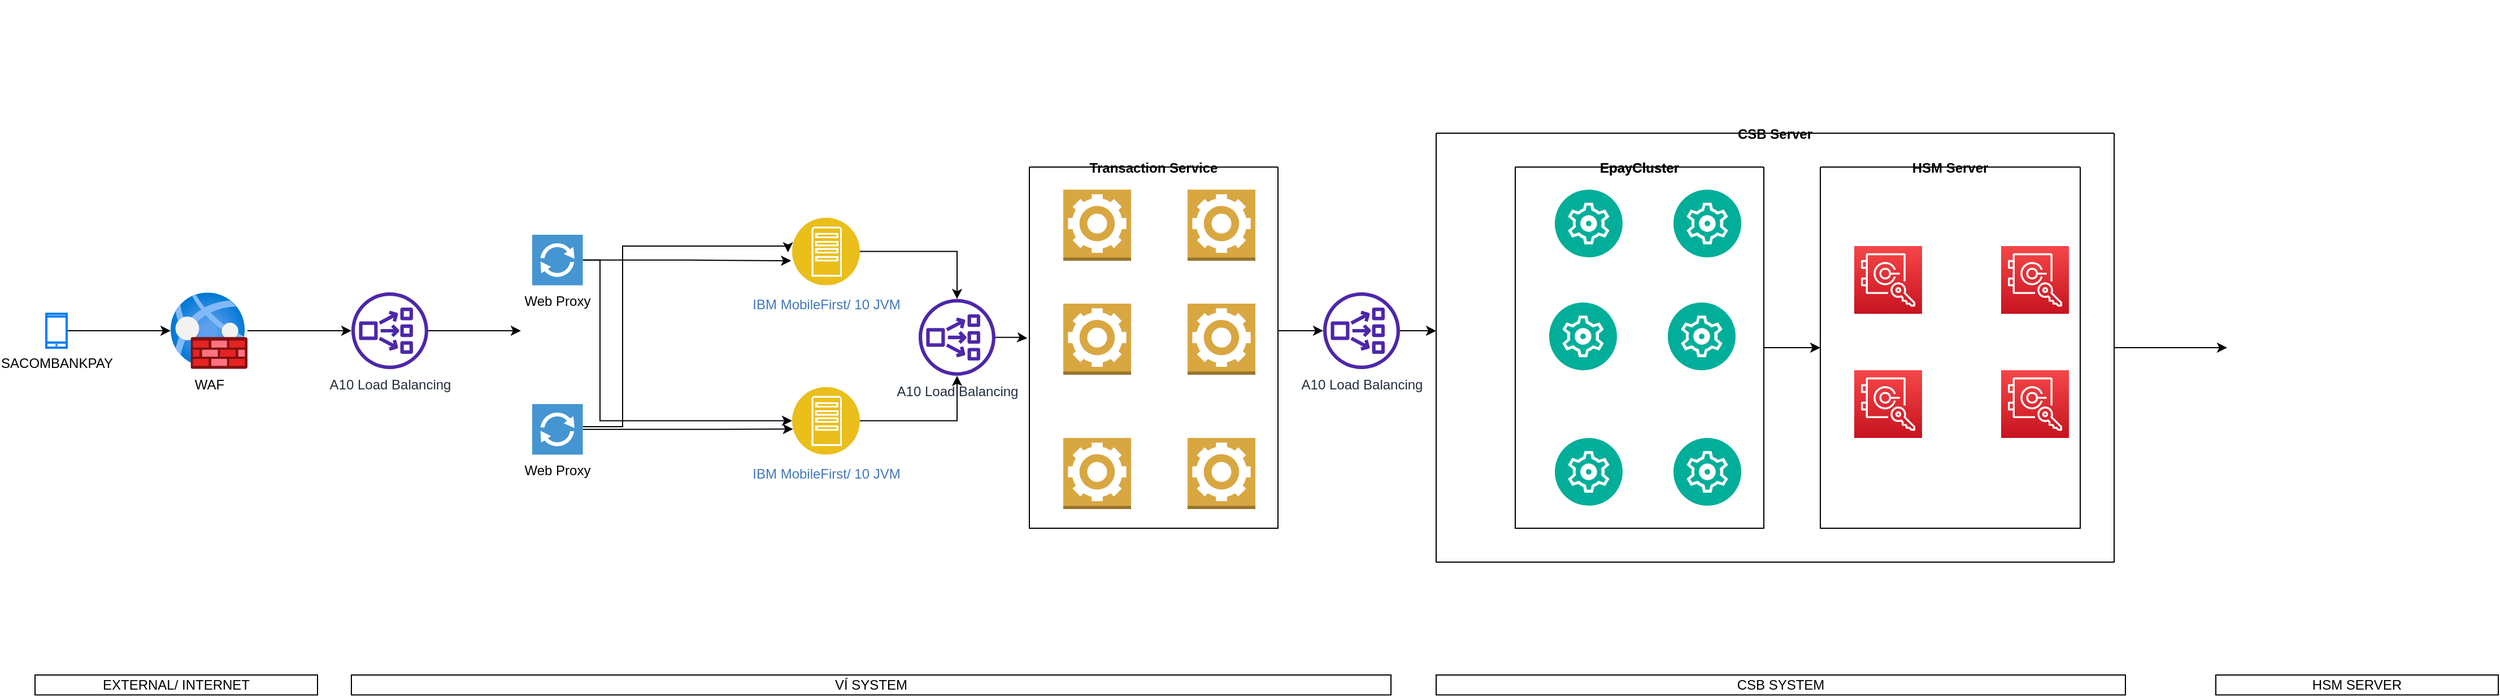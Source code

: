 <mxfile version="20.0.1" type="github"><diagram id="lhqmG_67Y5TU1du-351R" name="Page-1"><mxGraphModel dx="2907" dy="1770" grid="1" gridSize="10" guides="1" tooltips="1" connect="1" arrows="1" fold="1" page="1" pageScale="1" pageWidth="850" pageHeight="1100" math="0" shadow="0"><root><mxCell id="0"/><mxCell id="1" parent="0"/><mxCell id="WYunVcWs6EY9W34QWZgX-109" style="edgeStyle=orthogonalEdgeStyle;rounded=0;orthogonalLoop=1;jettySize=auto;html=1;" edge="1" parent="1" source="WYunVcWs6EY9W34QWZgX-1" target="WYunVcWs6EY9W34QWZgX-2"><mxGeometry relative="1" as="geometry"/></mxCell><mxCell id="WYunVcWs6EY9W34QWZgX-1" value="SACOMBANKPAY" style="html=1;verticalLabelPosition=bottom;align=center;labelBackgroundColor=#ffffff;verticalAlign=top;strokeWidth=2;strokeColor=#0080F0;shadow=0;dashed=0;shape=mxgraph.ios7.icons.smartphone;" vertex="1" parent="1"><mxGeometry x="10" y="180" width="18" height="30" as="geometry"/></mxCell><mxCell id="WYunVcWs6EY9W34QWZgX-108" style="edgeStyle=orthogonalEdgeStyle;rounded=0;orthogonalLoop=1;jettySize=auto;html=1;" edge="1" parent="1" source="WYunVcWs6EY9W34QWZgX-2" target="WYunVcWs6EY9W34QWZgX-3"><mxGeometry relative="1" as="geometry"/></mxCell><mxCell id="WYunVcWs6EY9W34QWZgX-2" value="WAF" style="aspect=fixed;html=1;points=[];align=center;image;fontSize=12;image=img/lib/azure2/networking/Web_Application_Firewall_Policies_WAF.svg;" vertex="1" parent="1"><mxGeometry x="120" y="161" width="68" height="68" as="geometry"/></mxCell><mxCell id="WYunVcWs6EY9W34QWZgX-107" style="edgeStyle=orthogonalEdgeStyle;rounded=0;orthogonalLoop=1;jettySize=auto;html=1;" edge="1" parent="1" source="WYunVcWs6EY9W34QWZgX-3"><mxGeometry relative="1" as="geometry"><mxPoint x="430" y="195" as="targetPoint"/></mxGeometry></mxCell><mxCell id="WYunVcWs6EY9W34QWZgX-3" value="A10 Load Balancing" style="sketch=0;outlineConnect=0;fontColor=#232F3E;gradientColor=none;fillColor=#4D27AA;strokeColor=none;dashed=0;verticalLabelPosition=bottom;verticalAlign=top;align=center;html=1;fontSize=12;fontStyle=0;aspect=fixed;pointerEvents=1;shape=mxgraph.aws4.network_load_balancer;" vertex="1" parent="1"><mxGeometry x="280" y="161" width="68" height="68" as="geometry"/></mxCell><mxCell id="WYunVcWs6EY9W34QWZgX-112" style="edgeStyle=orthogonalEdgeStyle;rounded=0;orthogonalLoop=1;jettySize=auto;html=1;entryX=-0.014;entryY=0.637;entryDx=0;entryDy=0;entryPerimeter=0;" edge="1" parent="1" source="WYunVcWs6EY9W34QWZgX-4" target="WYunVcWs6EY9W34QWZgX-6"><mxGeometry relative="1" as="geometry"/></mxCell><mxCell id="WYunVcWs6EY9W34QWZgX-113" style="edgeStyle=orthogonalEdgeStyle;rounded=0;orthogonalLoop=1;jettySize=auto;html=1;entryX=0;entryY=0.5;entryDx=0;entryDy=0;" edge="1" parent="1" source="WYunVcWs6EY9W34QWZgX-4" target="WYunVcWs6EY9W34QWZgX-7"><mxGeometry relative="1" as="geometry"><Array as="points"><mxPoint x="500" y="132"/><mxPoint x="500" y="275"/></Array></mxGeometry></mxCell><mxCell id="WYunVcWs6EY9W34QWZgX-4" value="Web Proxy" style="pointerEvents=1;shadow=0;dashed=0;html=1;strokeColor=none;fillColor=#4495D1;labelPosition=center;verticalLabelPosition=bottom;verticalAlign=top;align=center;outlineConnect=0;shape=mxgraph.veeam.2d.proxy;" vertex="1" parent="1"><mxGeometry x="440" y="110" width="44.8" height="44.8" as="geometry"/></mxCell><mxCell id="WYunVcWs6EY9W34QWZgX-110" style="edgeStyle=orthogonalEdgeStyle;rounded=0;orthogonalLoop=1;jettySize=auto;html=1;entryX=-0.062;entryY=0.513;entryDx=0;entryDy=0;entryPerimeter=0;" edge="1" parent="1" source="WYunVcWs6EY9W34QWZgX-5" target="WYunVcWs6EY9W34QWZgX-6"><mxGeometry relative="1" as="geometry"><Array as="points"><mxPoint x="520" y="280"/><mxPoint x="520" y="120"/><mxPoint x="666" y="120"/></Array></mxGeometry></mxCell><mxCell id="WYunVcWs6EY9W34QWZgX-111" style="edgeStyle=orthogonalEdgeStyle;rounded=0;orthogonalLoop=1;jettySize=auto;html=1;entryX=0.014;entryY=0.622;entryDx=0;entryDy=0;entryPerimeter=0;" edge="1" parent="1" source="WYunVcWs6EY9W34QWZgX-5" target="WYunVcWs6EY9W34QWZgX-7"><mxGeometry relative="1" as="geometry"/></mxCell><mxCell id="WYunVcWs6EY9W34QWZgX-5" value="Web Proxy" style="pointerEvents=1;shadow=0;dashed=0;html=1;strokeColor=none;fillColor=#4495D1;labelPosition=center;verticalLabelPosition=bottom;verticalAlign=top;align=center;outlineConnect=0;shape=mxgraph.veeam.2d.proxy;" vertex="1" parent="1"><mxGeometry x="440" y="260" width="44.8" height="44.8" as="geometry"/></mxCell><mxCell id="WYunVcWs6EY9W34QWZgX-16" value="" style="group" vertex="1" connectable="0" parent="1"><mxGeometry x="910" y="70" width="185" height="290" as="geometry"/></mxCell><mxCell id="WYunVcWs6EY9W34QWZgX-8" value="" style="outlineConnect=0;dashed=0;verticalLabelPosition=bottom;verticalAlign=top;align=center;html=1;shape=mxgraph.aws3.worker;fillColor=#D9A741;gradientColor=none;" vertex="1" parent="WYunVcWs6EY9W34QWZgX-16"><mxGeometry width="60" height="63" as="geometry"/></mxCell><mxCell id="WYunVcWs6EY9W34QWZgX-9" value="" style="outlineConnect=0;dashed=0;verticalLabelPosition=bottom;verticalAlign=top;align=center;html=1;shape=mxgraph.aws3.worker;fillColor=#D9A741;gradientColor=none;" vertex="1" parent="WYunVcWs6EY9W34QWZgX-16"><mxGeometry x="110" width="60" height="63" as="geometry"/></mxCell><mxCell id="WYunVcWs6EY9W34QWZgX-10" value="" style="outlineConnect=0;dashed=0;verticalLabelPosition=bottom;verticalAlign=top;align=center;html=1;shape=mxgraph.aws3.worker;fillColor=#D9A741;gradientColor=none;" vertex="1" parent="WYunVcWs6EY9W34QWZgX-16"><mxGeometry y="101" width="60" height="63" as="geometry"/></mxCell><mxCell id="WYunVcWs6EY9W34QWZgX-11" value="" style="outlineConnect=0;dashed=0;verticalLabelPosition=bottom;verticalAlign=top;align=center;html=1;shape=mxgraph.aws3.worker;fillColor=#D9A741;gradientColor=none;" vertex="1" parent="WYunVcWs6EY9W34QWZgX-16"><mxGeometry x="110" y="101" width="60" height="63" as="geometry"/></mxCell><mxCell id="WYunVcWs6EY9W34QWZgX-12" value="" style="outlineConnect=0;dashed=0;verticalLabelPosition=bottom;verticalAlign=top;align=center;html=1;shape=mxgraph.aws3.worker;fillColor=#D9A741;gradientColor=none;" vertex="1" parent="WYunVcWs6EY9W34QWZgX-16"><mxGeometry y="220" width="60" height="63" as="geometry"/></mxCell><mxCell id="WYunVcWs6EY9W34QWZgX-15" value="" style="outlineConnect=0;dashed=0;verticalLabelPosition=bottom;verticalAlign=top;align=center;html=1;shape=mxgraph.aws3.worker;fillColor=#D9A741;gradientColor=none;" vertex="1" parent="WYunVcWs6EY9W34QWZgX-16"><mxGeometry x="110" y="220" width="60" height="63" as="geometry"/></mxCell><mxCell id="WYunVcWs6EY9W34QWZgX-17" value="" style="group" vertex="1" connectable="0" parent="1"><mxGeometry x="670" y="94.8" width="60" height="210" as="geometry"/></mxCell><mxCell id="WYunVcWs6EY9W34QWZgX-6" value="IBM MobileFirst/ 10 JVM" style="aspect=fixed;perimeter=ellipsePerimeter;html=1;align=center;shadow=0;dashed=0;fontColor=#4277BB;labelBackgroundColor=#ffffff;fontSize=12;spacingTop=3;image;image=img/lib/ibm/applications/app_server.svg;" vertex="1" parent="WYunVcWs6EY9W34QWZgX-17"><mxGeometry width="60" height="60" as="geometry"/></mxCell><mxCell id="WYunVcWs6EY9W34QWZgX-7" value="IBM MobileFirst/ 10 JVM" style="aspect=fixed;perimeter=ellipsePerimeter;html=1;align=center;shadow=0;dashed=0;fontColor=#4277BB;labelBackgroundColor=#ffffff;fontSize=12;spacingTop=3;image;image=img/lib/ibm/applications/app_server.svg;" vertex="1" parent="WYunVcWs6EY9W34QWZgX-17"><mxGeometry y="150" width="60" height="60" as="geometry"/></mxCell><mxCell id="WYunVcWs6EY9W34QWZgX-94" style="edgeStyle=orthogonalEdgeStyle;rounded=0;orthogonalLoop=1;jettySize=auto;html=1;exitX=1;exitY=0.5;exitDx=0;exitDy=0;" edge="1" parent="1" source="WYunVcWs6EY9W34QWZgX-18" target="WYunVcWs6EY9W34QWZgX-93"><mxGeometry relative="1" as="geometry"><Array as="points"><mxPoint x="1100" y="195"/></Array></mxGeometry></mxCell><mxCell id="WYunVcWs6EY9W34QWZgX-18" value="Transaction Service" style="swimlane;startSize=0;" vertex="1" collapsed="1" parent="1"><mxGeometry x="880" y="50" width="220" height="320" as="geometry"><mxRectangle x="-15" y="-20" width="200" height="310" as="alternateBounds"/></mxGeometry></mxCell><mxCell id="WYunVcWs6EY9W34QWZgX-79" value="" style="shape=image;verticalLabelPosition=bottom;labelBackgroundColor=default;verticalAlign=top;aspect=fixed;imageAspect=0;image=https://veracompadria.com/wp-content/uploads/2018/01/Hardware-Security-Module-Icon-1.png;" vertex="1" parent="1"><mxGeometry x="1960" y="-97.06" width="139" height="139.46" as="geometry"/></mxCell><mxCell id="WYunVcWs6EY9W34QWZgX-81" value="" style="shape=image;verticalLabelPosition=bottom;labelBackgroundColor=default;verticalAlign=top;aspect=fixed;imageAspect=0;image=https://veracompadria.com/wp-content/uploads/2018/01/Hardware-Security-Module-Icon-1.png;" vertex="1" parent="1"><mxGeometry x="1960" y="10.27" width="139" height="139.46" as="geometry"/></mxCell><mxCell id="WYunVcWs6EY9W34QWZgX-82" value="" style="shape=image;verticalLabelPosition=bottom;labelBackgroundColor=default;verticalAlign=top;aspect=fixed;imageAspect=0;image=https://veracompadria.com/wp-content/uploads/2018/01/Hardware-Security-Module-Icon-1.png;" vertex="1" parent="1"><mxGeometry x="1970" y="127.6" width="139" height="139.46" as="geometry"/></mxCell><mxCell id="WYunVcWs6EY9W34QWZgX-83" value="" style="shape=image;verticalLabelPosition=bottom;labelBackgroundColor=default;verticalAlign=top;aspect=fixed;imageAspect=0;image=https://veracompadria.com/wp-content/uploads/2018/01/Hardware-Security-Module-Icon-1.png;" vertex="1" parent="1"><mxGeometry x="1970" y="234.93" width="139" height="139.46" as="geometry"/></mxCell><mxCell id="WYunVcWs6EY9W34QWZgX-84" value="" style="shape=image;verticalLabelPosition=bottom;labelBackgroundColor=default;verticalAlign=top;aspect=fixed;imageAspect=0;image=https://veracompadria.com/wp-content/uploads/2018/01/Hardware-Security-Module-Icon-1.png;" vertex="1" parent="1"><mxGeometry x="1970" y="347.6" width="139" height="139.46" as="geometry"/></mxCell><mxCell id="WYunVcWs6EY9W34QWZgX-85" value="" style="group" vertex="1" connectable="0" parent="1"><mxGeometry x="1310" y="50" width="530" height="350" as="geometry"/></mxCell><mxCell id="WYunVcWs6EY9W34QWZgX-19" value="" style="group" vertex="1" connectable="0" parent="WYunVcWs6EY9W34QWZgX-85"><mxGeometry x="30" y="20" width="500" height="330" as="geometry"/></mxCell><mxCell id="WYunVcWs6EY9W34QWZgX-27" value="" style="aspect=fixed;perimeter=ellipsePerimeter;html=1;align=center;shadow=0;dashed=0;fontColor=#4277BB;labelBackgroundColor=#ffffff;fontSize=12;spacingTop=3;image;image=img/lib/ibm/management/cluster_management.svg;" vertex="1" parent="WYunVcWs6EY9W34QWZgX-19"><mxGeometry x="5" width="60" height="60" as="geometry"/></mxCell><mxCell id="WYunVcWs6EY9W34QWZgX-34" value="" style="aspect=fixed;perimeter=ellipsePerimeter;html=1;align=center;shadow=0;dashed=0;fontColor=#4277BB;labelBackgroundColor=#ffffff;fontSize=12;spacingTop=3;image;image=img/lib/ibm/management/cluster_management.svg;" vertex="1" parent="WYunVcWs6EY9W34QWZgX-19"><mxGeometry x="110" width="60" height="60" as="geometry"/></mxCell><mxCell id="WYunVcWs6EY9W34QWZgX-35" value="" style="aspect=fixed;perimeter=ellipsePerimeter;html=1;align=center;shadow=0;dashed=0;fontColor=#4277BB;labelBackgroundColor=#ffffff;fontSize=12;spacingTop=3;image;image=img/lib/ibm/management/cluster_management.svg;" vertex="1" parent="WYunVcWs6EY9W34QWZgX-19"><mxGeometry y="100" width="60" height="60" as="geometry"/></mxCell><mxCell id="WYunVcWs6EY9W34QWZgX-36" value="" style="aspect=fixed;perimeter=ellipsePerimeter;html=1;align=center;shadow=0;dashed=0;fontColor=#4277BB;labelBackgroundColor=#ffffff;fontSize=12;spacingTop=3;image;image=img/lib/ibm/management/cluster_management.svg;" vertex="1" parent="WYunVcWs6EY9W34QWZgX-19"><mxGeometry x="105" y="100" width="60" height="60" as="geometry"/></mxCell><mxCell id="WYunVcWs6EY9W34QWZgX-37" value="" style="aspect=fixed;perimeter=ellipsePerimeter;html=1;align=center;shadow=0;dashed=0;fontColor=#4277BB;labelBackgroundColor=#ffffff;fontSize=12;spacingTop=3;image;image=img/lib/ibm/management/cluster_management.svg;" vertex="1" parent="WYunVcWs6EY9W34QWZgX-19"><mxGeometry x="5" y="220" width="60" height="60" as="geometry"/></mxCell><mxCell id="WYunVcWs6EY9W34QWZgX-38" value="" style="aspect=fixed;perimeter=ellipsePerimeter;html=1;align=center;shadow=0;dashed=0;fontColor=#4277BB;labelBackgroundColor=#ffffff;fontSize=12;spacingTop=3;image;image=img/lib/ibm/management/cluster_management.svg;" vertex="1" parent="WYunVcWs6EY9W34QWZgX-19"><mxGeometry x="110" y="220" width="60" height="60" as="geometry"/></mxCell><mxCell id="WYunVcWs6EY9W34QWZgX-63" value="CSB Server" style="swimlane;startSize=0;" vertex="1" collapsed="1" parent="WYunVcWs6EY9W34QWZgX-19"><mxGeometry x="-100" y="-50" width="600" height="380" as="geometry"><mxRectangle x="-15" y="-20" width="200" height="310" as="alternateBounds"/></mxGeometry></mxCell><mxCell id="WYunVcWs6EY9W34QWZgX-64" value="" style="group" vertex="1" connectable="0" parent="WYunVcWs6EY9W34QWZgX-63"><mxGeometry x="150" y="20" width="185" height="290" as="geometry"/></mxCell><mxCell id="WYunVcWs6EY9W34QWZgX-65" value="" style="outlineConnect=0;dashed=0;verticalLabelPosition=bottom;verticalAlign=top;align=center;html=1;shape=mxgraph.aws3.worker;fillColor=#D9A741;gradientColor=none;" vertex="1" parent="WYunVcWs6EY9W34QWZgX-64"><mxGeometry y="101" width="60" height="63" as="geometry"/></mxCell><mxCell id="WYunVcWs6EY9W34QWZgX-66" value="" style="outlineConnect=0;dashed=0;verticalLabelPosition=bottom;verticalAlign=top;align=center;html=1;shape=mxgraph.aws3.worker;fillColor=#D9A741;gradientColor=none;" vertex="1" parent="WYunVcWs6EY9W34QWZgX-64"><mxGeometry x="110" y="101" width="60" height="63" as="geometry"/></mxCell><mxCell id="WYunVcWs6EY9W34QWZgX-67" value="" style="outlineConnect=0;dashed=0;verticalLabelPosition=bottom;verticalAlign=top;align=center;html=1;shape=mxgraph.aws3.worker;fillColor=#D9A741;gradientColor=none;" vertex="1" parent="WYunVcWs6EY9W34QWZgX-64"><mxGeometry y="220" width="60" height="63" as="geometry"/></mxCell><mxCell id="WYunVcWs6EY9W34QWZgX-68" value="" style="outlineConnect=0;dashed=0;verticalLabelPosition=bottom;verticalAlign=top;align=center;html=1;shape=mxgraph.aws3.worker;fillColor=#D9A741;gradientColor=none;" vertex="1" parent="WYunVcWs6EY9W34QWZgX-64"><mxGeometry x="110" y="220" width="60" height="63" as="geometry"/></mxCell><mxCell id="WYunVcWs6EY9W34QWZgX-69" value="" style="aspect=fixed;perimeter=ellipsePerimeter;html=1;align=center;shadow=0;dashed=0;fontColor=#4277BB;labelBackgroundColor=#ffffff;fontSize=12;spacingTop=3;image;image=img/lib/ibm/management/cluster_management.svg;" vertex="1" parent="WYunVcWs6EY9W34QWZgX-64"><mxGeometry x="5" width="60" height="60" as="geometry"/></mxCell><mxCell id="WYunVcWs6EY9W34QWZgX-26" value="EpayCluster" style="swimlane;startSize=0;" vertex="1" collapsed="1" parent="WYunVcWs6EY9W34QWZgX-85"><mxGeometry width="220" height="320" as="geometry"><mxRectangle x="-15" y="-20" width="200" height="310" as="alternateBounds"/></mxGeometry></mxCell><mxCell id="WYunVcWs6EY9W34QWZgX-28" value="" style="group" vertex="1" connectable="0" parent="WYunVcWs6EY9W34QWZgX-26"><mxGeometry x="150" y="20" width="185" height="290" as="geometry"/></mxCell><mxCell id="WYunVcWs6EY9W34QWZgX-29" value="" style="outlineConnect=0;dashed=0;verticalLabelPosition=bottom;verticalAlign=top;align=center;html=1;shape=mxgraph.aws3.worker;fillColor=#D9A741;gradientColor=none;" vertex="1" parent="WYunVcWs6EY9W34QWZgX-28"><mxGeometry y="101" width="60" height="63" as="geometry"/></mxCell><mxCell id="WYunVcWs6EY9W34QWZgX-30" value="" style="outlineConnect=0;dashed=0;verticalLabelPosition=bottom;verticalAlign=top;align=center;html=1;shape=mxgraph.aws3.worker;fillColor=#D9A741;gradientColor=none;" vertex="1" parent="WYunVcWs6EY9W34QWZgX-28"><mxGeometry x="110" y="101" width="60" height="63" as="geometry"/></mxCell><mxCell id="WYunVcWs6EY9W34QWZgX-31" value="" style="outlineConnect=0;dashed=0;verticalLabelPosition=bottom;verticalAlign=top;align=center;html=1;shape=mxgraph.aws3.worker;fillColor=#D9A741;gradientColor=none;" vertex="1" parent="WYunVcWs6EY9W34QWZgX-28"><mxGeometry y="220" width="60" height="63" as="geometry"/></mxCell><mxCell id="WYunVcWs6EY9W34QWZgX-32" value="" style="outlineConnect=0;dashed=0;verticalLabelPosition=bottom;verticalAlign=top;align=center;html=1;shape=mxgraph.aws3.worker;fillColor=#D9A741;gradientColor=none;" vertex="1" parent="WYunVcWs6EY9W34QWZgX-28"><mxGeometry x="110" y="220" width="60" height="63" as="geometry"/></mxCell><mxCell id="WYunVcWs6EY9W34QWZgX-33" value="" style="aspect=fixed;perimeter=ellipsePerimeter;html=1;align=center;shadow=0;dashed=0;fontColor=#4277BB;labelBackgroundColor=#ffffff;fontSize=12;spacingTop=3;image;image=img/lib/ibm/management/cluster_management.svg;" vertex="1" parent="WYunVcWs6EY9W34QWZgX-28"><mxGeometry x="5" width="60" height="60" as="geometry"/></mxCell><mxCell id="WYunVcWs6EY9W34QWZgX-95" style="edgeStyle=orthogonalEdgeStyle;rounded=0;orthogonalLoop=1;jettySize=auto;html=1;exitX=1;exitY=0.5;exitDx=0;exitDy=0;entryX=0;entryY=0.5;entryDx=0;entryDy=0;" edge="1" parent="WYunVcWs6EY9W34QWZgX-85" source="WYunVcWs6EY9W34QWZgX-56" target="WYunVcWs6EY9W34QWZgX-86"><mxGeometry relative="1" as="geometry"/></mxCell><mxCell id="WYunVcWs6EY9W34QWZgX-56" value="EpayCluster" style="swimlane;startSize=0;" vertex="1" collapsed="1" parent="WYunVcWs6EY9W34QWZgX-85"><mxGeometry width="220" height="320" as="geometry"><mxRectangle x="-15" y="-20" width="200" height="310" as="alternateBounds"/></mxGeometry></mxCell><mxCell id="WYunVcWs6EY9W34QWZgX-57" value="" style="group" vertex="1" connectable="0" parent="WYunVcWs6EY9W34QWZgX-56"><mxGeometry x="150" y="20" width="185" height="290" as="geometry"/></mxCell><mxCell id="WYunVcWs6EY9W34QWZgX-58" value="" style="outlineConnect=0;dashed=0;verticalLabelPosition=bottom;verticalAlign=top;align=center;html=1;shape=mxgraph.aws3.worker;fillColor=#D9A741;gradientColor=none;" vertex="1" parent="WYunVcWs6EY9W34QWZgX-57"><mxGeometry y="101" width="60" height="63" as="geometry"/></mxCell><mxCell id="WYunVcWs6EY9W34QWZgX-59" value="" style="outlineConnect=0;dashed=0;verticalLabelPosition=bottom;verticalAlign=top;align=center;html=1;shape=mxgraph.aws3.worker;fillColor=#D9A741;gradientColor=none;" vertex="1" parent="WYunVcWs6EY9W34QWZgX-57"><mxGeometry x="110" y="101" width="60" height="63" as="geometry"/></mxCell><mxCell id="WYunVcWs6EY9W34QWZgX-60" value="" style="outlineConnect=0;dashed=0;verticalLabelPosition=bottom;verticalAlign=top;align=center;html=1;shape=mxgraph.aws3.worker;fillColor=#D9A741;gradientColor=none;" vertex="1" parent="WYunVcWs6EY9W34QWZgX-57"><mxGeometry y="220" width="60" height="63" as="geometry"/></mxCell><mxCell id="WYunVcWs6EY9W34QWZgX-61" value="" style="outlineConnect=0;dashed=0;verticalLabelPosition=bottom;verticalAlign=top;align=center;html=1;shape=mxgraph.aws3.worker;fillColor=#D9A741;gradientColor=none;" vertex="1" parent="WYunVcWs6EY9W34QWZgX-57"><mxGeometry x="110" y="220" width="60" height="63" as="geometry"/></mxCell><mxCell id="WYunVcWs6EY9W34QWZgX-62" value="" style="aspect=fixed;perimeter=ellipsePerimeter;html=1;align=center;shadow=0;dashed=0;fontColor=#4277BB;labelBackgroundColor=#ffffff;fontSize=12;spacingTop=3;image;image=img/lib/ibm/management/cluster_management.svg;" vertex="1" parent="WYunVcWs6EY9W34QWZgX-57"><mxGeometry x="5" width="60" height="60" as="geometry"/></mxCell><mxCell id="WYunVcWs6EY9W34QWZgX-77" value="" style="group" vertex="1" connectable="0" parent="WYunVcWs6EY9W34QWZgX-85"><mxGeometry x="300" y="70" width="200" height="250" as="geometry"/></mxCell><mxCell id="WYunVcWs6EY9W34QWZgX-52" value="" style="sketch=0;points=[[0,0,0],[0.25,0,0],[0.5,0,0],[0.75,0,0],[1,0,0],[0,1,0],[0.25,1,0],[0.5,1,0],[0.75,1,0],[1,1,0],[0,0.25,0],[0,0.5,0],[0,0.75,0],[1,0.25,0],[1,0.5,0],[1,0.75,0]];outlineConnect=0;fontColor=#232F3E;gradientColor=#F54749;gradientDirection=north;fillColor=#C7131F;strokeColor=#ffffff;dashed=0;verticalLabelPosition=bottom;verticalAlign=top;align=center;html=1;fontSize=12;fontStyle=0;aspect=fixed;shape=mxgraph.aws4.resourceIcon;resIcon=mxgraph.aws4.cloudhsm;" vertex="1" parent="WYunVcWs6EY9W34QWZgX-77"><mxGeometry width="60" height="60" as="geometry"/></mxCell><mxCell id="WYunVcWs6EY9W34QWZgX-53" value="" style="sketch=0;points=[[0,0,0],[0.25,0,0],[0.5,0,0],[0.75,0,0],[1,0,0],[0,1,0],[0.25,1,0],[0.5,1,0],[0.75,1,0],[1,1,0],[0,0.25,0],[0,0.5,0],[0,0.75,0],[1,0.25,0],[1,0.5,0],[1,0.75,0]];outlineConnect=0;fontColor=#232F3E;gradientColor=#F54749;gradientDirection=north;fillColor=#C7131F;strokeColor=#ffffff;dashed=0;verticalLabelPosition=bottom;verticalAlign=top;align=center;html=1;fontSize=12;fontStyle=0;aspect=fixed;shape=mxgraph.aws4.resourceIcon;resIcon=mxgraph.aws4.cloudhsm;" vertex="1" parent="WYunVcWs6EY9W34QWZgX-77"><mxGeometry x="130" width="60" height="60" as="geometry"/></mxCell><mxCell id="WYunVcWs6EY9W34QWZgX-54" value="" style="sketch=0;points=[[0,0,0],[0.25,0,0],[0.5,0,0],[0.75,0,0],[1,0,0],[0,1,0],[0.25,1,0],[0.5,1,0],[0.75,1,0],[1,1,0],[0,0.25,0],[0,0.5,0],[0,0.75,0],[1,0.25,0],[1,0.5,0],[1,0.75,0]];outlineConnect=0;fontColor=#232F3E;gradientColor=#F54749;gradientDirection=north;fillColor=#C7131F;strokeColor=#ffffff;dashed=0;verticalLabelPosition=bottom;verticalAlign=top;align=center;html=1;fontSize=12;fontStyle=0;aspect=fixed;shape=mxgraph.aws4.resourceIcon;resIcon=mxgraph.aws4.cloudhsm;" vertex="1" parent="WYunVcWs6EY9W34QWZgX-77"><mxGeometry y="110" width="60" height="60" as="geometry"/></mxCell><mxCell id="WYunVcWs6EY9W34QWZgX-55" value="" style="sketch=0;points=[[0,0,0],[0.25,0,0],[0.5,0,0],[0.75,0,0],[1,0,0],[0,1,0],[0.25,1,0],[0.5,1,0],[0.75,1,0],[1,1,0],[0,0.25,0],[0,0.5,0],[0,0.75,0],[1,0.25,0],[1,0.5,0],[1,0.75,0]];outlineConnect=0;fontColor=#232F3E;gradientColor=#F54749;gradientDirection=north;fillColor=#C7131F;strokeColor=#ffffff;dashed=0;verticalLabelPosition=bottom;verticalAlign=top;align=center;html=1;fontSize=12;fontStyle=0;aspect=fixed;shape=mxgraph.aws4.resourceIcon;resIcon=mxgraph.aws4.cloudhsm;" vertex="1" parent="WYunVcWs6EY9W34QWZgX-77"><mxGeometry x="130" y="110" width="60" height="60" as="geometry"/></mxCell><mxCell id="WYunVcWs6EY9W34QWZgX-86" value="HSM Server" style="swimlane;startSize=0;" vertex="1" collapsed="1" parent="WYunVcWs6EY9W34QWZgX-77"><mxGeometry x="-30" y="-70" width="230" height="320" as="geometry"><mxRectangle x="-15" y="-20" width="200" height="310" as="alternateBounds"/></mxGeometry></mxCell><mxCell id="WYunVcWs6EY9W34QWZgX-87" value="" style="group" vertex="1" connectable="0" parent="WYunVcWs6EY9W34QWZgX-86"><mxGeometry x="150" y="20" width="185" height="290" as="geometry"/></mxCell><mxCell id="WYunVcWs6EY9W34QWZgX-88" value="" style="outlineConnect=0;dashed=0;verticalLabelPosition=bottom;verticalAlign=top;align=center;html=1;shape=mxgraph.aws3.worker;fillColor=#D9A741;gradientColor=none;" vertex="1" parent="WYunVcWs6EY9W34QWZgX-87"><mxGeometry y="101" width="60" height="63" as="geometry"/></mxCell><mxCell id="WYunVcWs6EY9W34QWZgX-89" value="" style="outlineConnect=0;dashed=0;verticalLabelPosition=bottom;verticalAlign=top;align=center;html=1;shape=mxgraph.aws3.worker;fillColor=#D9A741;gradientColor=none;" vertex="1" parent="WYunVcWs6EY9W34QWZgX-87"><mxGeometry x="110" y="101" width="60" height="63" as="geometry"/></mxCell><mxCell id="WYunVcWs6EY9W34QWZgX-90" value="" style="outlineConnect=0;dashed=0;verticalLabelPosition=bottom;verticalAlign=top;align=center;html=1;shape=mxgraph.aws3.worker;fillColor=#D9A741;gradientColor=none;" vertex="1" parent="WYunVcWs6EY9W34QWZgX-87"><mxGeometry y="220" width="60" height="63" as="geometry"/></mxCell><mxCell id="WYunVcWs6EY9W34QWZgX-91" value="" style="outlineConnect=0;dashed=0;verticalLabelPosition=bottom;verticalAlign=top;align=center;html=1;shape=mxgraph.aws3.worker;fillColor=#D9A741;gradientColor=none;" vertex="1" parent="WYunVcWs6EY9W34QWZgX-87"><mxGeometry x="110" y="220" width="60" height="63" as="geometry"/></mxCell><mxCell id="WYunVcWs6EY9W34QWZgX-92" value="" style="aspect=fixed;perimeter=ellipsePerimeter;html=1;align=center;shadow=0;dashed=0;fontColor=#4277BB;labelBackgroundColor=#ffffff;fontSize=12;spacingTop=3;image;image=img/lib/ibm/management/cluster_management.svg;" vertex="1" parent="WYunVcWs6EY9W34QWZgX-87"><mxGeometry x="5" width="60" height="60" as="geometry"/></mxCell><mxCell id="WYunVcWs6EY9W34QWZgX-96" style="edgeStyle=orthogonalEdgeStyle;rounded=0;orthogonalLoop=1;jettySize=auto;html=1;entryX=0;entryY=0.461;entryDx=0;entryDy=0;entryPerimeter=0;" edge="1" parent="1" source="WYunVcWs6EY9W34QWZgX-93" target="WYunVcWs6EY9W34QWZgX-63"><mxGeometry relative="1" as="geometry"/></mxCell><mxCell id="WYunVcWs6EY9W34QWZgX-93" value="A10 Load Balancing" style="sketch=0;outlineConnect=0;fontColor=#232F3E;gradientColor=none;fillColor=#4D27AA;strokeColor=none;dashed=0;verticalLabelPosition=bottom;verticalAlign=top;align=center;html=1;fontSize=12;fontStyle=0;aspect=fixed;pointerEvents=1;shape=mxgraph.aws4.network_load_balancer;" vertex="1" parent="1"><mxGeometry x="1140" y="161" width="68" height="68" as="geometry"/></mxCell><mxCell id="WYunVcWs6EY9W34QWZgX-98" style="edgeStyle=orthogonalEdgeStyle;rounded=0;orthogonalLoop=1;jettySize=auto;html=1;exitX=1;exitY=0.5;exitDx=0;exitDy=0;" edge="1" parent="1" source="WYunVcWs6EY9W34QWZgX-63"><mxGeometry relative="1" as="geometry"><mxPoint x="1940" y="210" as="targetPoint"/></mxGeometry></mxCell><mxCell id="WYunVcWs6EY9W34QWZgX-100" style="edgeStyle=orthogonalEdgeStyle;rounded=0;orthogonalLoop=1;jettySize=auto;html=1;entryX=-0.008;entryY=0.474;entryDx=0;entryDy=0;entryPerimeter=0;" edge="1" parent="1" source="WYunVcWs6EY9W34QWZgX-99" target="WYunVcWs6EY9W34QWZgX-18"><mxGeometry relative="1" as="geometry"/></mxCell><mxCell id="WYunVcWs6EY9W34QWZgX-99" value="A10 Load Balancing" style="sketch=0;outlineConnect=0;fontColor=#232F3E;gradientColor=none;fillColor=#4D27AA;strokeColor=none;dashed=0;verticalLabelPosition=bottom;verticalAlign=top;align=center;html=1;fontSize=12;fontStyle=0;aspect=fixed;pointerEvents=1;shape=mxgraph.aws4.network_load_balancer;" vertex="1" parent="1"><mxGeometry x="782" y="166.93" width="68" height="68" as="geometry"/></mxCell><mxCell id="WYunVcWs6EY9W34QWZgX-101" style="edgeStyle=orthogonalEdgeStyle;rounded=0;orthogonalLoop=1;jettySize=auto;html=1;" edge="1" parent="1" source="WYunVcWs6EY9W34QWZgX-6" target="WYunVcWs6EY9W34QWZgX-99"><mxGeometry relative="1" as="geometry"/></mxCell><mxCell id="WYunVcWs6EY9W34QWZgX-102" style="edgeStyle=orthogonalEdgeStyle;rounded=0;orthogonalLoop=1;jettySize=auto;html=1;" edge="1" parent="1" source="WYunVcWs6EY9W34QWZgX-7" target="WYunVcWs6EY9W34QWZgX-99"><mxGeometry relative="1" as="geometry"/></mxCell><mxCell id="WYunVcWs6EY9W34QWZgX-115" value="EXTERNAL/ INTERNET" style="rounded=0;whiteSpace=wrap;html=1;" vertex="1" parent="1"><mxGeometry y="500" width="250" height="17.67" as="geometry"/></mxCell><mxCell id="WYunVcWs6EY9W34QWZgX-116" value="VÍ SYSTEM" style="rounded=0;whiteSpace=wrap;html=1;" vertex="1" parent="1"><mxGeometry x="280" y="500" width="920" height="17.67" as="geometry"/></mxCell><mxCell id="WYunVcWs6EY9W34QWZgX-117" value="CSB SYSTEM" style="rounded=0;whiteSpace=wrap;html=1;" vertex="1" parent="1"><mxGeometry x="1240" y="500" width="610" height="17.67" as="geometry"/></mxCell><mxCell id="WYunVcWs6EY9W34QWZgX-118" value="HSM SERVER" style="rounded=0;whiteSpace=wrap;html=1;" vertex="1" parent="1"><mxGeometry x="1930" y="500" width="250" height="17.67" as="geometry"/></mxCell></root></mxGraphModel></diagram></mxfile>